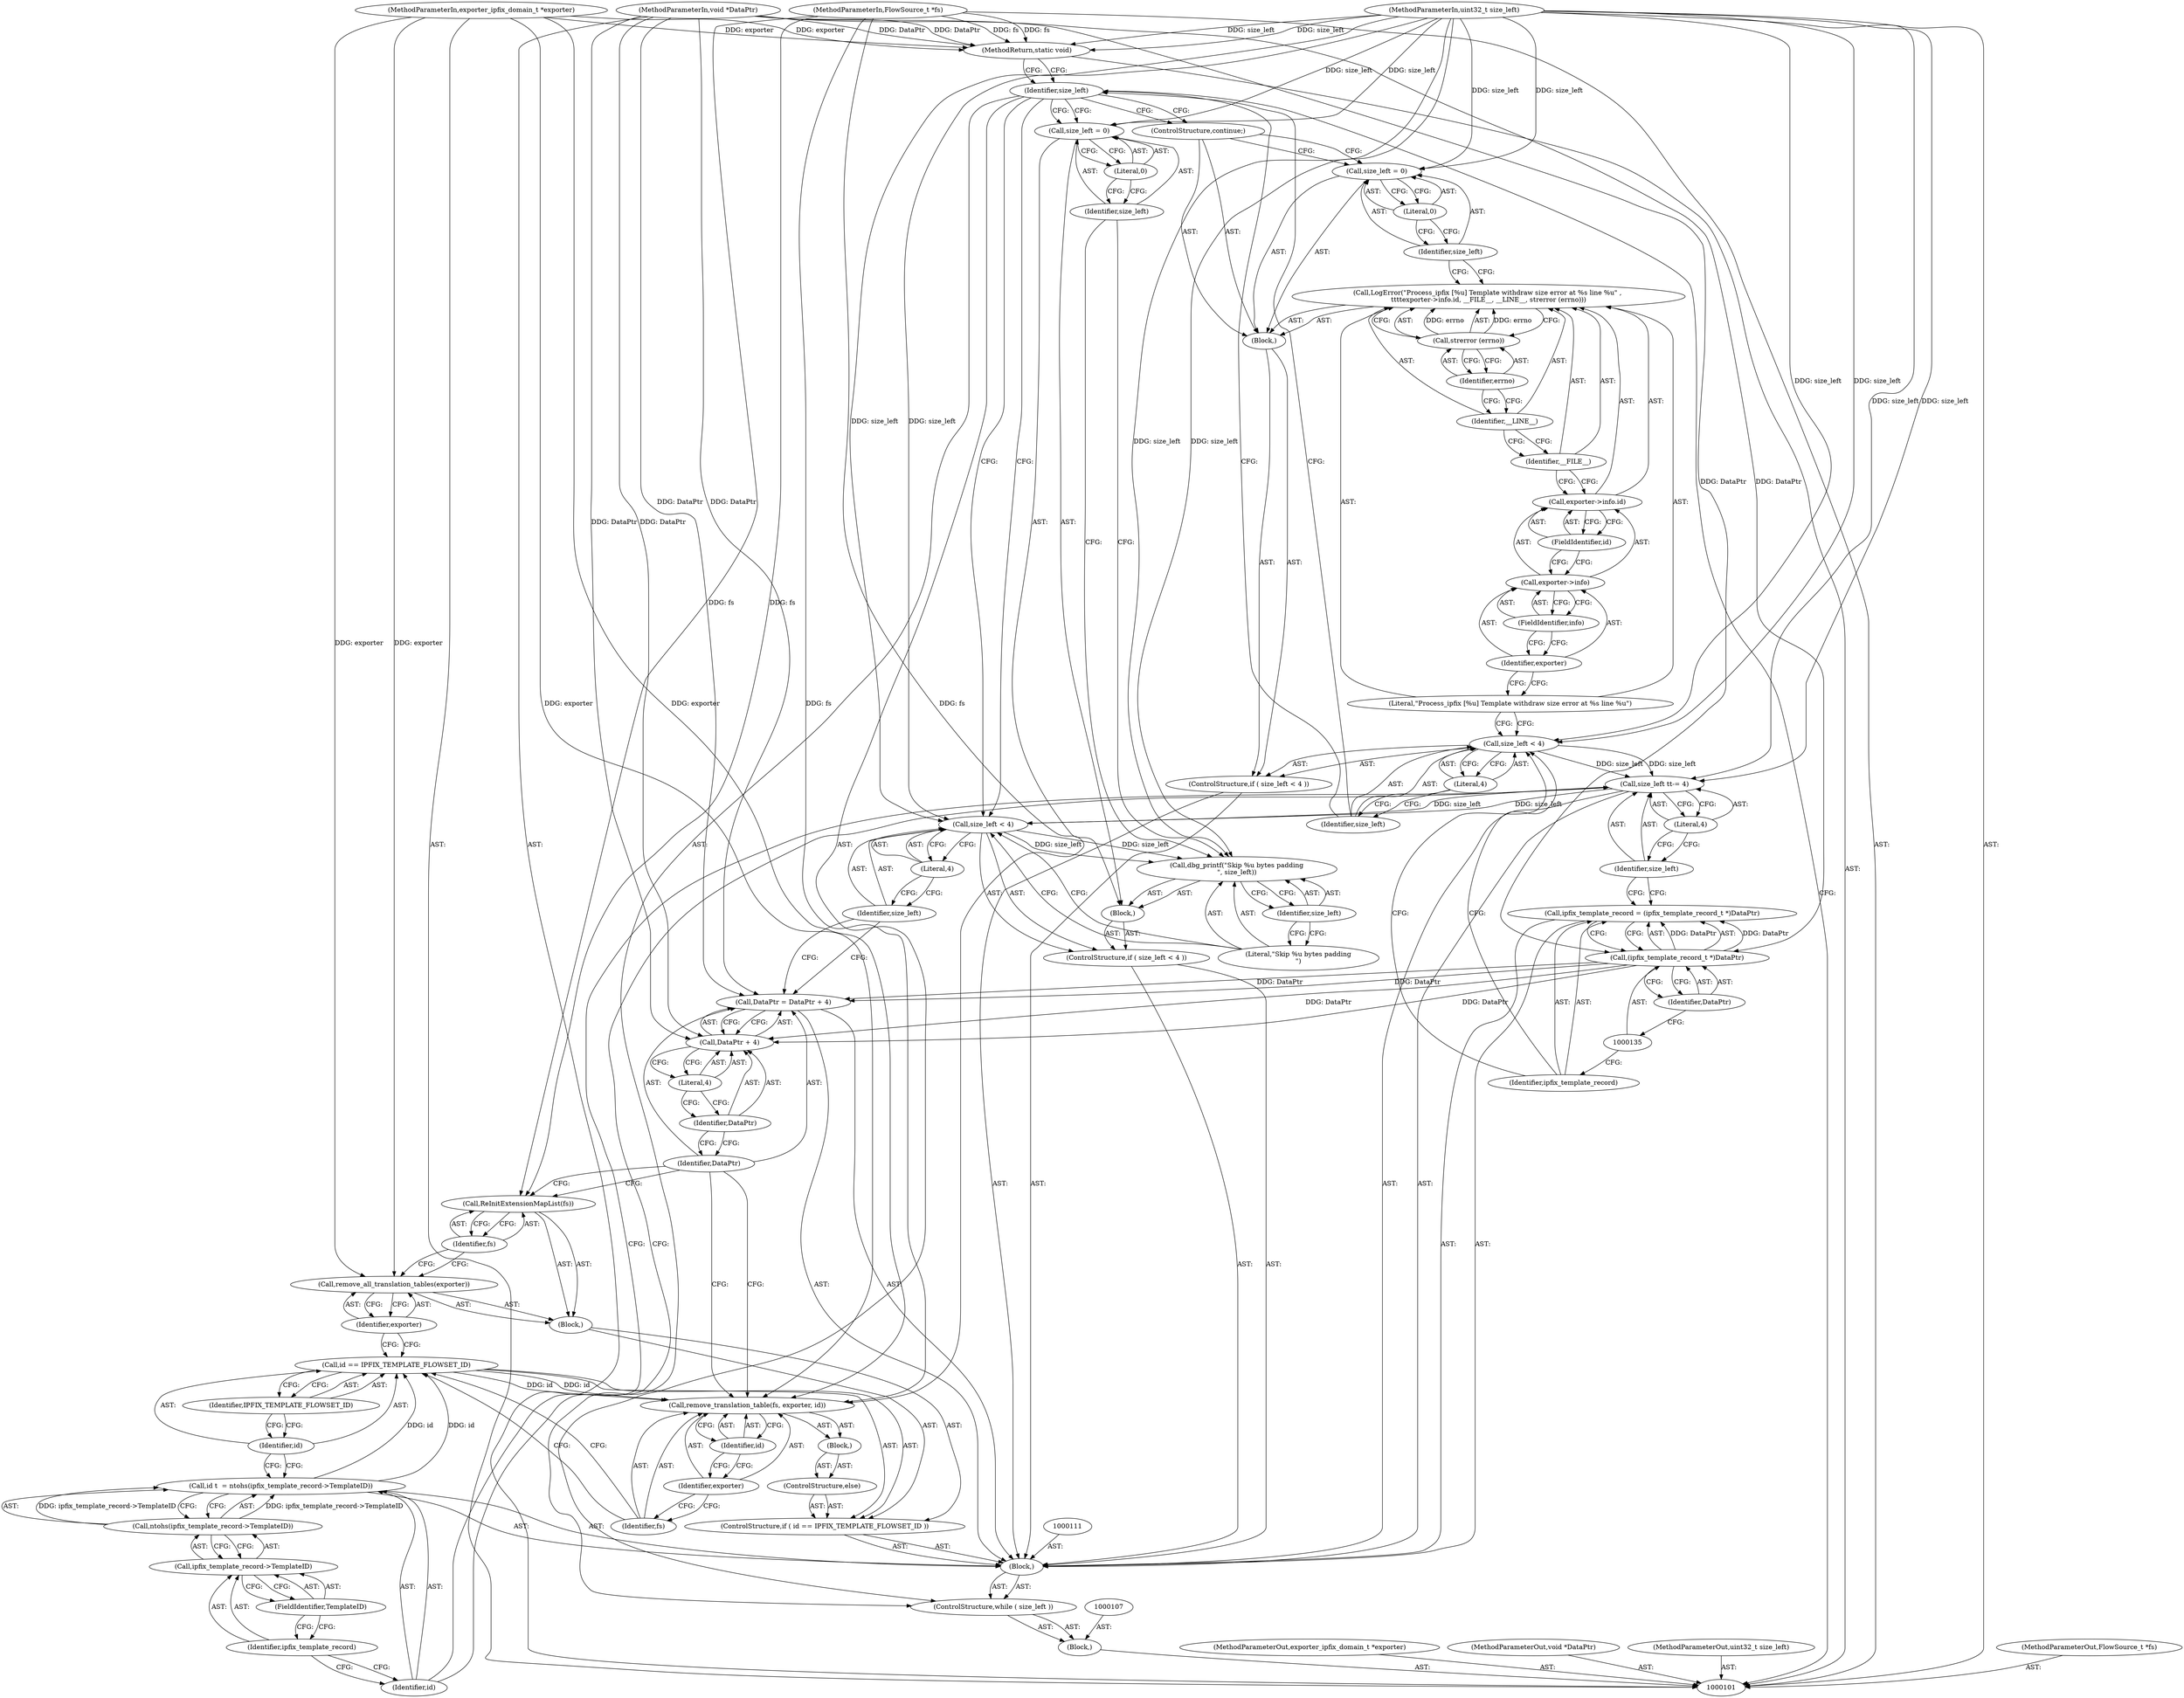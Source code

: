 digraph "0_nfdump_3b006ededaf351f1723aea6c727c9edd1b1fff9b_0" {
"1000177" [label="(MethodReturn,static void)"];
"1000105" [label="(MethodParameterIn,FlowSource_t *fs)"];
"1000267" [label="(MethodParameterOut,FlowSource_t *fs)"];
"1000106" [label="(Block,)"];
"1000102" [label="(MethodParameterIn,exporter_ipfix_domain_t *exporter)"];
"1000264" [label="(MethodParameterOut,exporter_ipfix_domain_t *exporter)"];
"1000103" [label="(MethodParameterIn,void *DataPtr)"];
"1000265" [label="(MethodParameterOut,void *DataPtr)"];
"1000104" [label="(MethodParameterIn,uint32_t size_left)"];
"1000266" [label="(MethodParameterOut,uint32_t size_left)"];
"1000130" [label="(Literal,0)"];
"1000128" [label="(Call,size_left = 0)"];
"1000129" [label="(Identifier,size_left)"];
"1000131" [label="(ControlStructure,continue;)"];
"1000134" [label="(Call,(ipfix_template_record_t *)DataPtr)"];
"1000132" [label="(Call,ipfix_template_record = (ipfix_template_record_t *)DataPtr)"];
"1000133" [label="(Identifier,ipfix_template_record)"];
"1000136" [label="(Identifier,DataPtr)"];
"1000139" [label="(Literal,4)"];
"1000137" [label="(Call,size_left \t\t-= 4)"];
"1000138" [label="(Identifier,size_left)"];
"1000142" [label="(Call,ntohs(ipfix_template_record->TemplateID))"];
"1000143" [label="(Call,ipfix_template_record->TemplateID)"];
"1000144" [label="(Identifier,ipfix_template_record)"];
"1000140" [label="(Call,id \t  = ntohs(ipfix_template_record->TemplateID))"];
"1000141" [label="(Identifier,id)"];
"1000145" [label="(FieldIdentifier,TemplateID)"];
"1000149" [label="(Identifier,IPFIX_TEMPLATE_FLOWSET_ID)"];
"1000146" [label="(ControlStructure,if ( id == IPFIX_TEMPLATE_FLOWSET_ID ))"];
"1000150" [label="(Block,)"];
"1000147" [label="(Call,id == IPFIX_TEMPLATE_FLOWSET_ID)"];
"1000148" [label="(Identifier,id)"];
"1000151" [label="(Call,remove_all_translation_tables(exporter))"];
"1000152" [label="(Identifier,exporter)"];
"1000154" [label="(Identifier,fs)"];
"1000153" [label="(Call,ReInitExtensionMapList(fs))"];
"1000155" [label="(ControlStructure,else)"];
"1000156" [label="(Block,)"];
"1000158" [label="(Identifier,fs)"];
"1000157" [label="(Call,remove_translation_table(fs, exporter, id))"];
"1000159" [label="(Identifier,exporter)"];
"1000160" [label="(Identifier,id)"];
"1000163" [label="(Call,DataPtr + 4)"];
"1000164" [label="(Identifier,DataPtr)"];
"1000161" [label="(Call,DataPtr = DataPtr + 4)"];
"1000162" [label="(Identifier,DataPtr)"];
"1000165" [label="(Literal,4)"];
"1000169" [label="(Literal,4)"];
"1000166" [label="(ControlStructure,if ( size_left < 4 ))"];
"1000170" [label="(Block,)"];
"1000167" [label="(Call,size_left < 4)"];
"1000168" [label="(Identifier,size_left)"];
"1000172" [label="(Literal,\"Skip %u bytes padding\n\")"];
"1000171" [label="(Call,dbg_printf(\"Skip %u bytes padding\n\", size_left))"];
"1000173" [label="(Identifier,size_left)"];
"1000176" [label="(Literal,0)"];
"1000174" [label="(Call,size_left = 0)"];
"1000175" [label="(Identifier,size_left)"];
"1000109" [label="(Identifier,size_left)"];
"1000108" [label="(ControlStructure,while ( size_left ))"];
"1000110" [label="(Block,)"];
"1000115" [label="(Literal,4)"];
"1000112" [label="(ControlStructure,if ( size_left < 4 ))"];
"1000116" [label="(Block,)"];
"1000113" [label="(Call,size_left < 4)"];
"1000114" [label="(Identifier,size_left)"];
"1000118" [label="(Literal,\"Process_ipfix [%u] Template withdraw size error at %s line %u\")"];
"1000117" [label="(Call,LogError(\"Process_ipfix [%u] Template withdraw size error at %s line %u\" , \n\t\t\t\texporter->info.id, __FILE__, __LINE__, strerror (errno)))"];
"1000122" [label="(FieldIdentifier,info)"];
"1000123" [label="(FieldIdentifier,id)"];
"1000124" [label="(Identifier,__FILE__)"];
"1000125" [label="(Identifier,__LINE__)"];
"1000119" [label="(Call,exporter->info.id)"];
"1000120" [label="(Call,exporter->info)"];
"1000121" [label="(Identifier,exporter)"];
"1000126" [label="(Call,strerror (errno))"];
"1000127" [label="(Identifier,errno)"];
"1000177" -> "1000101"  [label="AST: "];
"1000177" -> "1000109"  [label="CFG: "];
"1000105" -> "1000177"  [label="DDG: fs"];
"1000104" -> "1000177"  [label="DDG: size_left"];
"1000103" -> "1000177"  [label="DDG: DataPtr"];
"1000102" -> "1000177"  [label="DDG: exporter"];
"1000105" -> "1000101"  [label="AST: "];
"1000105" -> "1000177"  [label="DDG: fs"];
"1000105" -> "1000153"  [label="DDG: fs"];
"1000105" -> "1000157"  [label="DDG: fs"];
"1000267" -> "1000101"  [label="AST: "];
"1000106" -> "1000101"  [label="AST: "];
"1000107" -> "1000106"  [label="AST: "];
"1000108" -> "1000106"  [label="AST: "];
"1000102" -> "1000101"  [label="AST: "];
"1000102" -> "1000177"  [label="DDG: exporter"];
"1000102" -> "1000151"  [label="DDG: exporter"];
"1000102" -> "1000157"  [label="DDG: exporter"];
"1000264" -> "1000101"  [label="AST: "];
"1000103" -> "1000101"  [label="AST: "];
"1000103" -> "1000177"  [label="DDG: DataPtr"];
"1000103" -> "1000134"  [label="DDG: DataPtr"];
"1000103" -> "1000161"  [label="DDG: DataPtr"];
"1000103" -> "1000163"  [label="DDG: DataPtr"];
"1000265" -> "1000101"  [label="AST: "];
"1000104" -> "1000101"  [label="AST: "];
"1000104" -> "1000177"  [label="DDG: size_left"];
"1000104" -> "1000113"  [label="DDG: size_left"];
"1000104" -> "1000128"  [label="DDG: size_left"];
"1000104" -> "1000137"  [label="DDG: size_left"];
"1000104" -> "1000167"  [label="DDG: size_left"];
"1000104" -> "1000171"  [label="DDG: size_left"];
"1000104" -> "1000174"  [label="DDG: size_left"];
"1000266" -> "1000101"  [label="AST: "];
"1000130" -> "1000128"  [label="AST: "];
"1000130" -> "1000129"  [label="CFG: "];
"1000128" -> "1000130"  [label="CFG: "];
"1000128" -> "1000116"  [label="AST: "];
"1000128" -> "1000130"  [label="CFG: "];
"1000129" -> "1000128"  [label="AST: "];
"1000130" -> "1000128"  [label="AST: "];
"1000131" -> "1000128"  [label="CFG: "];
"1000104" -> "1000128"  [label="DDG: size_left"];
"1000129" -> "1000128"  [label="AST: "];
"1000129" -> "1000117"  [label="CFG: "];
"1000130" -> "1000129"  [label="CFG: "];
"1000131" -> "1000116"  [label="AST: "];
"1000131" -> "1000128"  [label="CFG: "];
"1000109" -> "1000131"  [label="CFG: "];
"1000134" -> "1000132"  [label="AST: "];
"1000134" -> "1000136"  [label="CFG: "];
"1000135" -> "1000134"  [label="AST: "];
"1000136" -> "1000134"  [label="AST: "];
"1000132" -> "1000134"  [label="CFG: "];
"1000134" -> "1000132"  [label="DDG: DataPtr"];
"1000103" -> "1000134"  [label="DDG: DataPtr"];
"1000134" -> "1000161"  [label="DDG: DataPtr"];
"1000134" -> "1000163"  [label="DDG: DataPtr"];
"1000132" -> "1000110"  [label="AST: "];
"1000132" -> "1000134"  [label="CFG: "];
"1000133" -> "1000132"  [label="AST: "];
"1000134" -> "1000132"  [label="AST: "];
"1000138" -> "1000132"  [label="CFG: "];
"1000134" -> "1000132"  [label="DDG: DataPtr"];
"1000133" -> "1000132"  [label="AST: "];
"1000133" -> "1000113"  [label="CFG: "];
"1000135" -> "1000133"  [label="CFG: "];
"1000136" -> "1000134"  [label="AST: "];
"1000136" -> "1000135"  [label="CFG: "];
"1000134" -> "1000136"  [label="CFG: "];
"1000139" -> "1000137"  [label="AST: "];
"1000139" -> "1000138"  [label="CFG: "];
"1000137" -> "1000139"  [label="CFG: "];
"1000137" -> "1000110"  [label="AST: "];
"1000137" -> "1000139"  [label="CFG: "];
"1000138" -> "1000137"  [label="AST: "];
"1000139" -> "1000137"  [label="AST: "];
"1000141" -> "1000137"  [label="CFG: "];
"1000113" -> "1000137"  [label="DDG: size_left"];
"1000104" -> "1000137"  [label="DDG: size_left"];
"1000137" -> "1000167"  [label="DDG: size_left"];
"1000138" -> "1000137"  [label="AST: "];
"1000138" -> "1000132"  [label="CFG: "];
"1000139" -> "1000138"  [label="CFG: "];
"1000142" -> "1000140"  [label="AST: "];
"1000142" -> "1000143"  [label="CFG: "];
"1000143" -> "1000142"  [label="AST: "];
"1000140" -> "1000142"  [label="CFG: "];
"1000142" -> "1000140"  [label="DDG: ipfix_template_record->TemplateID"];
"1000143" -> "1000142"  [label="AST: "];
"1000143" -> "1000145"  [label="CFG: "];
"1000144" -> "1000143"  [label="AST: "];
"1000145" -> "1000143"  [label="AST: "];
"1000142" -> "1000143"  [label="CFG: "];
"1000144" -> "1000143"  [label="AST: "];
"1000144" -> "1000141"  [label="CFG: "];
"1000145" -> "1000144"  [label="CFG: "];
"1000140" -> "1000110"  [label="AST: "];
"1000140" -> "1000142"  [label="CFG: "];
"1000141" -> "1000140"  [label="AST: "];
"1000142" -> "1000140"  [label="AST: "];
"1000148" -> "1000140"  [label="CFG: "];
"1000142" -> "1000140"  [label="DDG: ipfix_template_record->TemplateID"];
"1000140" -> "1000147"  [label="DDG: id"];
"1000141" -> "1000140"  [label="AST: "];
"1000141" -> "1000137"  [label="CFG: "];
"1000144" -> "1000141"  [label="CFG: "];
"1000145" -> "1000143"  [label="AST: "];
"1000145" -> "1000144"  [label="CFG: "];
"1000143" -> "1000145"  [label="CFG: "];
"1000149" -> "1000147"  [label="AST: "];
"1000149" -> "1000148"  [label="CFG: "];
"1000147" -> "1000149"  [label="CFG: "];
"1000146" -> "1000110"  [label="AST: "];
"1000147" -> "1000146"  [label="AST: "];
"1000150" -> "1000146"  [label="AST: "];
"1000155" -> "1000146"  [label="AST: "];
"1000150" -> "1000146"  [label="AST: "];
"1000151" -> "1000150"  [label="AST: "];
"1000153" -> "1000150"  [label="AST: "];
"1000147" -> "1000146"  [label="AST: "];
"1000147" -> "1000149"  [label="CFG: "];
"1000148" -> "1000147"  [label="AST: "];
"1000149" -> "1000147"  [label="AST: "];
"1000152" -> "1000147"  [label="CFG: "];
"1000158" -> "1000147"  [label="CFG: "];
"1000140" -> "1000147"  [label="DDG: id"];
"1000147" -> "1000157"  [label="DDG: id"];
"1000148" -> "1000147"  [label="AST: "];
"1000148" -> "1000140"  [label="CFG: "];
"1000149" -> "1000148"  [label="CFG: "];
"1000151" -> "1000150"  [label="AST: "];
"1000151" -> "1000152"  [label="CFG: "];
"1000152" -> "1000151"  [label="AST: "];
"1000154" -> "1000151"  [label="CFG: "];
"1000102" -> "1000151"  [label="DDG: exporter"];
"1000152" -> "1000151"  [label="AST: "];
"1000152" -> "1000147"  [label="CFG: "];
"1000151" -> "1000152"  [label="CFG: "];
"1000154" -> "1000153"  [label="AST: "];
"1000154" -> "1000151"  [label="CFG: "];
"1000153" -> "1000154"  [label="CFG: "];
"1000153" -> "1000150"  [label="AST: "];
"1000153" -> "1000154"  [label="CFG: "];
"1000154" -> "1000153"  [label="AST: "];
"1000162" -> "1000153"  [label="CFG: "];
"1000105" -> "1000153"  [label="DDG: fs"];
"1000155" -> "1000146"  [label="AST: "];
"1000156" -> "1000155"  [label="AST: "];
"1000156" -> "1000155"  [label="AST: "];
"1000157" -> "1000156"  [label="AST: "];
"1000158" -> "1000157"  [label="AST: "];
"1000158" -> "1000147"  [label="CFG: "];
"1000159" -> "1000158"  [label="CFG: "];
"1000157" -> "1000156"  [label="AST: "];
"1000157" -> "1000160"  [label="CFG: "];
"1000158" -> "1000157"  [label="AST: "];
"1000159" -> "1000157"  [label="AST: "];
"1000160" -> "1000157"  [label="AST: "];
"1000162" -> "1000157"  [label="CFG: "];
"1000105" -> "1000157"  [label="DDG: fs"];
"1000102" -> "1000157"  [label="DDG: exporter"];
"1000147" -> "1000157"  [label="DDG: id"];
"1000159" -> "1000157"  [label="AST: "];
"1000159" -> "1000158"  [label="CFG: "];
"1000160" -> "1000159"  [label="CFG: "];
"1000160" -> "1000157"  [label="AST: "];
"1000160" -> "1000159"  [label="CFG: "];
"1000157" -> "1000160"  [label="CFG: "];
"1000163" -> "1000161"  [label="AST: "];
"1000163" -> "1000165"  [label="CFG: "];
"1000164" -> "1000163"  [label="AST: "];
"1000165" -> "1000163"  [label="AST: "];
"1000161" -> "1000163"  [label="CFG: "];
"1000134" -> "1000163"  [label="DDG: DataPtr"];
"1000103" -> "1000163"  [label="DDG: DataPtr"];
"1000164" -> "1000163"  [label="AST: "];
"1000164" -> "1000162"  [label="CFG: "];
"1000165" -> "1000164"  [label="CFG: "];
"1000161" -> "1000110"  [label="AST: "];
"1000161" -> "1000163"  [label="CFG: "];
"1000162" -> "1000161"  [label="AST: "];
"1000163" -> "1000161"  [label="AST: "];
"1000168" -> "1000161"  [label="CFG: "];
"1000134" -> "1000161"  [label="DDG: DataPtr"];
"1000103" -> "1000161"  [label="DDG: DataPtr"];
"1000162" -> "1000161"  [label="AST: "];
"1000162" -> "1000153"  [label="CFG: "];
"1000162" -> "1000157"  [label="CFG: "];
"1000164" -> "1000162"  [label="CFG: "];
"1000165" -> "1000163"  [label="AST: "];
"1000165" -> "1000164"  [label="CFG: "];
"1000163" -> "1000165"  [label="CFG: "];
"1000169" -> "1000167"  [label="AST: "];
"1000169" -> "1000168"  [label="CFG: "];
"1000167" -> "1000169"  [label="CFG: "];
"1000166" -> "1000110"  [label="AST: "];
"1000167" -> "1000166"  [label="AST: "];
"1000170" -> "1000166"  [label="AST: "];
"1000170" -> "1000166"  [label="AST: "];
"1000171" -> "1000170"  [label="AST: "];
"1000174" -> "1000170"  [label="AST: "];
"1000167" -> "1000166"  [label="AST: "];
"1000167" -> "1000169"  [label="CFG: "];
"1000168" -> "1000167"  [label="AST: "];
"1000169" -> "1000167"  [label="AST: "];
"1000109" -> "1000167"  [label="CFG: "];
"1000172" -> "1000167"  [label="CFG: "];
"1000137" -> "1000167"  [label="DDG: size_left"];
"1000104" -> "1000167"  [label="DDG: size_left"];
"1000167" -> "1000171"  [label="DDG: size_left"];
"1000168" -> "1000167"  [label="AST: "];
"1000168" -> "1000161"  [label="CFG: "];
"1000169" -> "1000168"  [label="CFG: "];
"1000172" -> "1000171"  [label="AST: "];
"1000172" -> "1000167"  [label="CFG: "];
"1000173" -> "1000172"  [label="CFG: "];
"1000171" -> "1000170"  [label="AST: "];
"1000171" -> "1000173"  [label="CFG: "];
"1000172" -> "1000171"  [label="AST: "];
"1000173" -> "1000171"  [label="AST: "];
"1000175" -> "1000171"  [label="CFG: "];
"1000167" -> "1000171"  [label="DDG: size_left"];
"1000104" -> "1000171"  [label="DDG: size_left"];
"1000173" -> "1000171"  [label="AST: "];
"1000173" -> "1000172"  [label="CFG: "];
"1000171" -> "1000173"  [label="CFG: "];
"1000176" -> "1000174"  [label="AST: "];
"1000176" -> "1000175"  [label="CFG: "];
"1000174" -> "1000176"  [label="CFG: "];
"1000174" -> "1000170"  [label="AST: "];
"1000174" -> "1000176"  [label="CFG: "];
"1000175" -> "1000174"  [label="AST: "];
"1000176" -> "1000174"  [label="AST: "];
"1000109" -> "1000174"  [label="CFG: "];
"1000104" -> "1000174"  [label="DDG: size_left"];
"1000175" -> "1000174"  [label="AST: "];
"1000175" -> "1000171"  [label="CFG: "];
"1000176" -> "1000175"  [label="CFG: "];
"1000109" -> "1000108"  [label="AST: "];
"1000109" -> "1000174"  [label="CFG: "];
"1000109" -> "1000167"  [label="CFG: "];
"1000109" -> "1000131"  [label="CFG: "];
"1000109" -> "1000101"  [label="CFG: "];
"1000114" -> "1000109"  [label="CFG: "];
"1000177" -> "1000109"  [label="CFG: "];
"1000108" -> "1000106"  [label="AST: "];
"1000109" -> "1000108"  [label="AST: "];
"1000110" -> "1000108"  [label="AST: "];
"1000110" -> "1000108"  [label="AST: "];
"1000111" -> "1000110"  [label="AST: "];
"1000112" -> "1000110"  [label="AST: "];
"1000132" -> "1000110"  [label="AST: "];
"1000137" -> "1000110"  [label="AST: "];
"1000140" -> "1000110"  [label="AST: "];
"1000146" -> "1000110"  [label="AST: "];
"1000161" -> "1000110"  [label="AST: "];
"1000166" -> "1000110"  [label="AST: "];
"1000115" -> "1000113"  [label="AST: "];
"1000115" -> "1000114"  [label="CFG: "];
"1000113" -> "1000115"  [label="CFG: "];
"1000112" -> "1000110"  [label="AST: "];
"1000113" -> "1000112"  [label="AST: "];
"1000116" -> "1000112"  [label="AST: "];
"1000116" -> "1000112"  [label="AST: "];
"1000117" -> "1000116"  [label="AST: "];
"1000128" -> "1000116"  [label="AST: "];
"1000131" -> "1000116"  [label="AST: "];
"1000113" -> "1000112"  [label="AST: "];
"1000113" -> "1000115"  [label="CFG: "];
"1000114" -> "1000113"  [label="AST: "];
"1000115" -> "1000113"  [label="AST: "];
"1000118" -> "1000113"  [label="CFG: "];
"1000133" -> "1000113"  [label="CFG: "];
"1000104" -> "1000113"  [label="DDG: size_left"];
"1000113" -> "1000137"  [label="DDG: size_left"];
"1000114" -> "1000113"  [label="AST: "];
"1000114" -> "1000109"  [label="CFG: "];
"1000115" -> "1000114"  [label="CFG: "];
"1000118" -> "1000117"  [label="AST: "];
"1000118" -> "1000113"  [label="CFG: "];
"1000121" -> "1000118"  [label="CFG: "];
"1000117" -> "1000116"  [label="AST: "];
"1000117" -> "1000126"  [label="CFG: "];
"1000118" -> "1000117"  [label="AST: "];
"1000119" -> "1000117"  [label="AST: "];
"1000124" -> "1000117"  [label="AST: "];
"1000125" -> "1000117"  [label="AST: "];
"1000126" -> "1000117"  [label="AST: "];
"1000129" -> "1000117"  [label="CFG: "];
"1000126" -> "1000117"  [label="DDG: errno"];
"1000122" -> "1000120"  [label="AST: "];
"1000122" -> "1000121"  [label="CFG: "];
"1000120" -> "1000122"  [label="CFG: "];
"1000123" -> "1000119"  [label="AST: "];
"1000123" -> "1000120"  [label="CFG: "];
"1000119" -> "1000123"  [label="CFG: "];
"1000124" -> "1000117"  [label="AST: "];
"1000124" -> "1000119"  [label="CFG: "];
"1000125" -> "1000124"  [label="CFG: "];
"1000125" -> "1000117"  [label="AST: "];
"1000125" -> "1000124"  [label="CFG: "];
"1000127" -> "1000125"  [label="CFG: "];
"1000119" -> "1000117"  [label="AST: "];
"1000119" -> "1000123"  [label="CFG: "];
"1000120" -> "1000119"  [label="AST: "];
"1000123" -> "1000119"  [label="AST: "];
"1000124" -> "1000119"  [label="CFG: "];
"1000120" -> "1000119"  [label="AST: "];
"1000120" -> "1000122"  [label="CFG: "];
"1000121" -> "1000120"  [label="AST: "];
"1000122" -> "1000120"  [label="AST: "];
"1000123" -> "1000120"  [label="CFG: "];
"1000121" -> "1000120"  [label="AST: "];
"1000121" -> "1000118"  [label="CFG: "];
"1000122" -> "1000121"  [label="CFG: "];
"1000126" -> "1000117"  [label="AST: "];
"1000126" -> "1000127"  [label="CFG: "];
"1000127" -> "1000126"  [label="AST: "];
"1000117" -> "1000126"  [label="CFG: "];
"1000126" -> "1000117"  [label="DDG: errno"];
"1000127" -> "1000126"  [label="AST: "];
"1000127" -> "1000125"  [label="CFG: "];
"1000126" -> "1000127"  [label="CFG: "];
}

